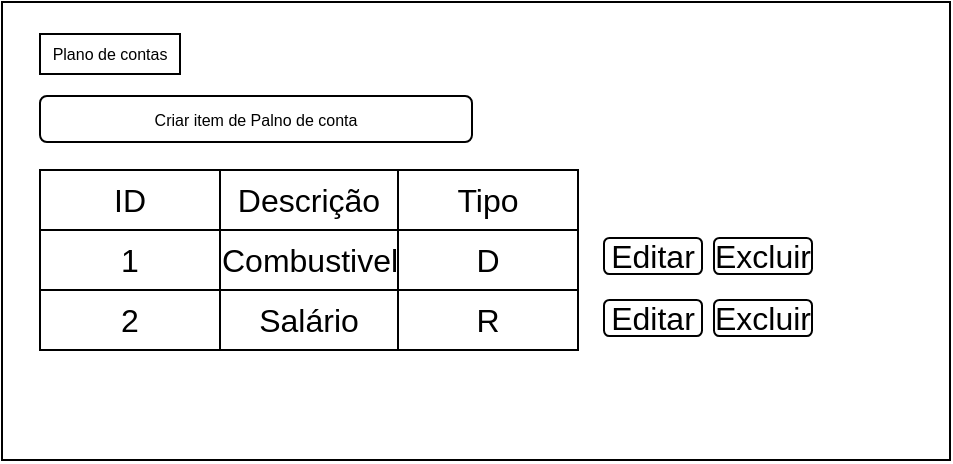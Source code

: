 <mxfile version="22.1.5" type="github">
  <diagram name="Página-1" id="bxvynTs7vyTyOahjGOtV">
    <mxGraphModel dx="1754" dy="1052" grid="0" gridSize="10" guides="1" tooltips="1" connect="1" arrows="1" fold="1" page="0" pageScale="1" pageWidth="827" pageHeight="1169" math="0" shadow="0">
      <root>
        <mxCell id="0" />
        <mxCell id="1" parent="0" />
        <mxCell id="HXcUSBCyM4X6-Kzy9UrR-1" value="" style="rounded=0;whiteSpace=wrap;html=1;fontSize=16;direction=west;" vertex="1" parent="1">
          <mxGeometry x="-17" y="-156" width="474" height="229" as="geometry" />
        </mxCell>
        <mxCell id="HXcUSBCyM4X6-Kzy9UrR-2" value="Plano de contas" style="text;html=1;strokeColor=black;fillColor=none;align=center;verticalAlign=middle;whiteSpace=wrap;rounded=0;fontSize=8;" vertex="1" parent="1">
          <mxGeometry x="2" y="-140" width="70" height="20" as="geometry" />
        </mxCell>
        <mxCell id="HXcUSBCyM4X6-Kzy9UrR-4" value="Criar item de Palno de conta" style="rounded=1;whiteSpace=wrap;html=1;fontSize=8;" vertex="1" parent="1">
          <mxGeometry x="2" y="-109" width="216" height="23" as="geometry" />
        </mxCell>
        <mxCell id="HXcUSBCyM4X6-Kzy9UrR-7" value="" style="shape=table;startSize=0;container=1;collapsible=0;childLayout=tableLayout;fontSize=16;" vertex="1" parent="1">
          <mxGeometry x="2" y="-72" width="269" height="90" as="geometry" />
        </mxCell>
        <mxCell id="HXcUSBCyM4X6-Kzy9UrR-8" value="" style="shape=tableRow;horizontal=0;startSize=0;swimlaneHead=0;swimlaneBody=0;strokeColor=inherit;top=0;left=0;bottom=0;right=0;collapsible=0;dropTarget=0;fillColor=none;points=[[0,0.5],[1,0.5]];portConstraint=eastwest;fontSize=16;" vertex="1" parent="HXcUSBCyM4X6-Kzy9UrR-7">
          <mxGeometry width="269" height="30" as="geometry" />
        </mxCell>
        <mxCell id="HXcUSBCyM4X6-Kzy9UrR-9" value="ID" style="shape=partialRectangle;html=1;whiteSpace=wrap;connectable=0;strokeColor=inherit;overflow=hidden;fillColor=none;top=0;left=0;bottom=0;right=0;pointerEvents=1;fontSize=16;" vertex="1" parent="HXcUSBCyM4X6-Kzy9UrR-8">
          <mxGeometry width="90" height="30" as="geometry">
            <mxRectangle width="90" height="30" as="alternateBounds" />
          </mxGeometry>
        </mxCell>
        <mxCell id="HXcUSBCyM4X6-Kzy9UrR-10" value="Descrição" style="shape=partialRectangle;html=1;whiteSpace=wrap;connectable=0;strokeColor=inherit;overflow=hidden;fillColor=none;top=0;left=0;bottom=0;right=0;pointerEvents=1;fontSize=16;" vertex="1" parent="HXcUSBCyM4X6-Kzy9UrR-8">
          <mxGeometry x="90" width="89" height="30" as="geometry">
            <mxRectangle width="89" height="30" as="alternateBounds" />
          </mxGeometry>
        </mxCell>
        <mxCell id="HXcUSBCyM4X6-Kzy9UrR-11" value="Tipo" style="shape=partialRectangle;html=1;whiteSpace=wrap;connectable=0;strokeColor=inherit;overflow=hidden;fillColor=none;top=0;left=0;bottom=0;right=0;pointerEvents=1;fontSize=16;" vertex="1" parent="HXcUSBCyM4X6-Kzy9UrR-8">
          <mxGeometry x="179" width="90" height="30" as="geometry">
            <mxRectangle width="90" height="30" as="alternateBounds" />
          </mxGeometry>
        </mxCell>
        <mxCell id="HXcUSBCyM4X6-Kzy9UrR-12" value="" style="shape=tableRow;horizontal=0;startSize=0;swimlaneHead=0;swimlaneBody=0;strokeColor=inherit;top=0;left=0;bottom=0;right=0;collapsible=0;dropTarget=0;fillColor=none;points=[[0,0.5],[1,0.5]];portConstraint=eastwest;fontSize=16;" vertex="1" parent="HXcUSBCyM4X6-Kzy9UrR-7">
          <mxGeometry y="30" width="269" height="30" as="geometry" />
        </mxCell>
        <mxCell id="HXcUSBCyM4X6-Kzy9UrR-13" value="1" style="shape=partialRectangle;html=1;whiteSpace=wrap;connectable=0;strokeColor=inherit;overflow=hidden;fillColor=none;top=0;left=0;bottom=0;right=0;pointerEvents=1;fontSize=16;" vertex="1" parent="HXcUSBCyM4X6-Kzy9UrR-12">
          <mxGeometry width="90" height="30" as="geometry">
            <mxRectangle width="90" height="30" as="alternateBounds" />
          </mxGeometry>
        </mxCell>
        <mxCell id="HXcUSBCyM4X6-Kzy9UrR-14" value="Combustivel" style="shape=partialRectangle;html=1;whiteSpace=wrap;connectable=0;strokeColor=inherit;overflow=hidden;fillColor=none;top=0;left=0;bottom=0;right=0;pointerEvents=1;fontSize=16;" vertex="1" parent="HXcUSBCyM4X6-Kzy9UrR-12">
          <mxGeometry x="90" width="89" height="30" as="geometry">
            <mxRectangle width="89" height="30" as="alternateBounds" />
          </mxGeometry>
        </mxCell>
        <mxCell id="HXcUSBCyM4X6-Kzy9UrR-15" value="D" style="shape=partialRectangle;html=1;whiteSpace=wrap;connectable=0;strokeColor=inherit;overflow=hidden;fillColor=none;top=0;left=0;bottom=0;right=0;pointerEvents=1;fontSize=16;" vertex="1" parent="HXcUSBCyM4X6-Kzy9UrR-12">
          <mxGeometry x="179" width="90" height="30" as="geometry">
            <mxRectangle width="90" height="30" as="alternateBounds" />
          </mxGeometry>
        </mxCell>
        <mxCell id="HXcUSBCyM4X6-Kzy9UrR-16" value="" style="shape=tableRow;horizontal=0;startSize=0;swimlaneHead=0;swimlaneBody=0;strokeColor=inherit;top=0;left=0;bottom=0;right=0;collapsible=0;dropTarget=0;fillColor=none;points=[[0,0.5],[1,0.5]];portConstraint=eastwest;fontSize=16;" vertex="1" parent="HXcUSBCyM4X6-Kzy9UrR-7">
          <mxGeometry y="60" width="269" height="30" as="geometry" />
        </mxCell>
        <mxCell id="HXcUSBCyM4X6-Kzy9UrR-17" value="2" style="shape=partialRectangle;html=1;whiteSpace=wrap;connectable=0;strokeColor=inherit;overflow=hidden;fillColor=none;top=0;left=0;bottom=0;right=0;pointerEvents=1;fontSize=16;" vertex="1" parent="HXcUSBCyM4X6-Kzy9UrR-16">
          <mxGeometry width="90" height="30" as="geometry">
            <mxRectangle width="90" height="30" as="alternateBounds" />
          </mxGeometry>
        </mxCell>
        <mxCell id="HXcUSBCyM4X6-Kzy9UrR-18" value="Salário" style="shape=partialRectangle;html=1;whiteSpace=wrap;connectable=0;strokeColor=inherit;overflow=hidden;fillColor=none;top=0;left=0;bottom=0;right=0;pointerEvents=1;fontSize=16;" vertex="1" parent="HXcUSBCyM4X6-Kzy9UrR-16">
          <mxGeometry x="90" width="89" height="30" as="geometry">
            <mxRectangle width="89" height="30" as="alternateBounds" />
          </mxGeometry>
        </mxCell>
        <mxCell id="HXcUSBCyM4X6-Kzy9UrR-19" value="R" style="shape=partialRectangle;html=1;whiteSpace=wrap;connectable=0;strokeColor=inherit;overflow=hidden;fillColor=none;top=0;left=0;bottom=0;right=0;pointerEvents=1;fontSize=16;" vertex="1" parent="HXcUSBCyM4X6-Kzy9UrR-16">
          <mxGeometry x="179" width="90" height="30" as="geometry">
            <mxRectangle width="90" height="30" as="alternateBounds" />
          </mxGeometry>
        </mxCell>
        <mxCell id="HXcUSBCyM4X6-Kzy9UrR-20" value="Editar" style="rounded=1;whiteSpace=wrap;html=1;fontSize=16;" vertex="1" parent="1">
          <mxGeometry x="284" y="-38" width="49" height="18" as="geometry" />
        </mxCell>
        <mxCell id="HXcUSBCyM4X6-Kzy9UrR-22" value="Editar" style="rounded=1;whiteSpace=wrap;html=1;fontSize=16;" vertex="1" parent="1">
          <mxGeometry x="284" y="-7" width="49" height="18" as="geometry" />
        </mxCell>
        <mxCell id="HXcUSBCyM4X6-Kzy9UrR-24" value="Excluir" style="rounded=1;whiteSpace=wrap;html=1;fontSize=16;" vertex="1" parent="1">
          <mxGeometry x="339" y="-38" width="49" height="18" as="geometry" />
        </mxCell>
        <mxCell id="HXcUSBCyM4X6-Kzy9UrR-25" value="Excluir" style="rounded=1;whiteSpace=wrap;html=1;fontSize=16;" vertex="1" parent="1">
          <mxGeometry x="339" y="-7" width="49" height="18" as="geometry" />
        </mxCell>
      </root>
    </mxGraphModel>
  </diagram>
</mxfile>
